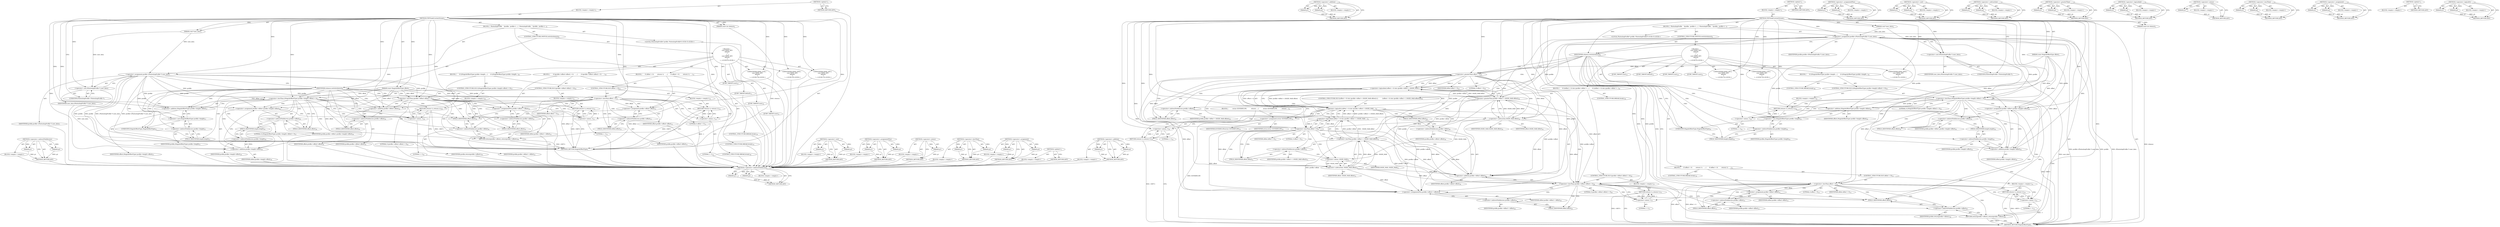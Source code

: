 digraph "&lt;operator&gt;.logicalOr" {
vulnerable_134 [label=<(METHOD,&lt;operator&gt;.indirectFieldAccess)>];
vulnerable_135 [label=<(PARAM,p1)>];
vulnerable_136 [label=<(PARAM,p2)>];
vulnerable_137 [label=<(BLOCK,&lt;empty&gt;,&lt;empty&gt;)>];
vulnerable_138 [label=<(METHOD_RETURN,ANY)>];
vulnerable_6 [label=<(METHOD,&lt;global&gt;)<SUB>1</SUB>>];
vulnerable_7 [label=<(BLOCK,&lt;empty&gt;,&lt;empty&gt;)<SUB>1</SUB>>];
vulnerable_8 [label=<(METHOD,TIFFSeekCustomStream)<SUB>1</SUB>>];
vulnerable_9 [label=<(PARAM,const MagickOffsetType offset)<SUB>1</SUB>>];
vulnerable_10 [label=<(PARAM,const int whence)<SUB>2</SUB>>];
vulnerable_11 [label=<(PARAM,void *user_data)<SUB>2</SUB>>];
vulnerable_12 [label=<(BLOCK,{
  PhotoshopProfile
    *profile;

  profile=(...,{
  PhotoshopProfile
    *profile;

  profile=(...)<SUB>3</SUB>>];
vulnerable_13 [label="<(LOCAL,PhotoshopProfile* profile: PhotoshopProfile*)<SUB>5</SUB>>"];
vulnerable_14 [label=<(&lt;operator&gt;.assignment,profile=(PhotoshopProfile *) user_data)<SUB>7</SUB>>];
vulnerable_15 [label=<(IDENTIFIER,profile,profile=(PhotoshopProfile *) user_data)<SUB>7</SUB>>];
vulnerable_16 [label=<(&lt;operator&gt;.cast,(PhotoshopProfile *) user_data)<SUB>7</SUB>>];
vulnerable_17 [label=<(UNKNOWN,PhotoshopProfile *,PhotoshopProfile *)<SUB>7</SUB>>];
vulnerable_18 [label=<(IDENTIFIER,user_data,(PhotoshopProfile *) user_data)<SUB>7</SUB>>];
vulnerable_19 [label=<(CONTROL_STRUCTURE,SWITCH,switch(whence))<SUB>8</SUB>>];
vulnerable_20 [label=<(IDENTIFIER,whence,switch(whence))<SUB>8</SUB>>];
vulnerable_21 [label="<(BLOCK,{
    case SEEK_SET:
    default:
    {
      i...,{
    case SEEK_SET:
    default:
    {
      i...)<SUB>9</SUB>>"];
vulnerable_22 [label=<(JUMP_TARGET,case)<SUB>10</SUB>>];
vulnerable_23 [label="<(IDENTIFIER,SEEK_SET,{
    case SEEK_SET:
    default:
    {
      i...)<SUB>10</SUB>>"];
vulnerable_24 [label=<(JUMP_TARGET,default)<SUB>11</SUB>>];
vulnerable_25 [label=<(BLOCK,{
      if (offset &lt; 0)
        return(-1);
   ...,{
      if (offset &lt; 0)
        return(-1);
   ...)<SUB>12</SUB>>];
vulnerable_26 [label=<(CONTROL_STRUCTURE,IF,if (offset &lt; 0))<SUB>13</SUB>>];
vulnerable_27 [label=<(&lt;operator&gt;.lessThan,offset &lt; 0)<SUB>13</SUB>>];
vulnerable_28 [label=<(IDENTIFIER,offset,offset &lt; 0)<SUB>13</SUB>>];
vulnerable_29 [label=<(LITERAL,0,offset &lt; 0)<SUB>13</SUB>>];
vulnerable_30 [label=<(BLOCK,&lt;empty&gt;,&lt;empty&gt;)<SUB>14</SUB>>];
vulnerable_31 [label=<(RETURN,return(-1);,return(-1);)<SUB>14</SUB>>];
vulnerable_32 [label=<(&lt;operator&gt;.minus,-1)<SUB>14</SUB>>];
vulnerable_33 [label=<(LITERAL,1,-1)<SUB>14</SUB>>];
vulnerable_34 [label=<(&lt;operator&gt;.assignment,profile-&gt;offset=offset)<SUB>15</SUB>>];
vulnerable_35 [label=<(&lt;operator&gt;.indirectFieldAccess,profile-&gt;offset)<SUB>15</SUB>>];
vulnerable_36 [label=<(IDENTIFIER,profile,profile-&gt;offset=offset)<SUB>15</SUB>>];
vulnerable_37 [label=<(FIELD_IDENTIFIER,offset,offset)<SUB>15</SUB>>];
vulnerable_38 [label=<(IDENTIFIER,offset,profile-&gt;offset=offset)<SUB>15</SUB>>];
vulnerable_39 [label=<(CONTROL_STRUCTURE,BREAK,break;)<SUB>16</SUB>>];
vulnerable_40 [label=<(JUMP_TARGET,case)<SUB>18</SUB>>];
vulnerable_41 [label="<(IDENTIFIER,SEEK_CUR,{
    case SEEK_SET:
    default:
    {
      i...)<SUB>18</SUB>>"];
vulnerable_42 [label=<(BLOCK,{
       if ((profile-&gt;offset+offset) &lt; 0)
    ...,{
       if ((profile-&gt;offset+offset) &lt; 0)
    ...)<SUB>19</SUB>>];
vulnerable_43 [label=<(CONTROL_STRUCTURE,IF,if ((profile-&gt;offset+offset) &lt; 0))<SUB>20</SUB>>];
vulnerable_44 [label=<(&lt;operator&gt;.lessThan,(profile-&gt;offset+offset) &lt; 0)<SUB>20</SUB>>];
vulnerable_45 [label=<(&lt;operator&gt;.addition,profile-&gt;offset+offset)<SUB>20</SUB>>];
vulnerable_46 [label=<(&lt;operator&gt;.indirectFieldAccess,profile-&gt;offset)<SUB>20</SUB>>];
vulnerable_47 [label=<(IDENTIFIER,profile,profile-&gt;offset+offset)<SUB>20</SUB>>];
vulnerable_48 [label=<(FIELD_IDENTIFIER,offset,offset)<SUB>20</SUB>>];
vulnerable_49 [label=<(IDENTIFIER,offset,profile-&gt;offset+offset)<SUB>20</SUB>>];
vulnerable_50 [label=<(LITERAL,0,(profile-&gt;offset+offset) &lt; 0)<SUB>20</SUB>>];
vulnerable_51 [label=<(BLOCK,&lt;empty&gt;,&lt;empty&gt;)<SUB>21</SUB>>];
vulnerable_52 [label=<(RETURN,return(-1);,return(-1);)<SUB>21</SUB>>];
vulnerable_53 [label=<(&lt;operator&gt;.minus,-1)<SUB>21</SUB>>];
vulnerable_54 [label=<(LITERAL,1,-1)<SUB>21</SUB>>];
vulnerable_55 [label=<(&lt;operator&gt;.assignmentPlus,profile-&gt;offset+=offset)<SUB>22</SUB>>];
vulnerable_56 [label=<(&lt;operator&gt;.indirectFieldAccess,profile-&gt;offset)<SUB>22</SUB>>];
vulnerable_57 [label=<(IDENTIFIER,profile,profile-&gt;offset+=offset)<SUB>22</SUB>>];
vulnerable_58 [label=<(FIELD_IDENTIFIER,offset,offset)<SUB>22</SUB>>];
vulnerable_59 [label=<(IDENTIFIER,offset,profile-&gt;offset+=offset)<SUB>22</SUB>>];
vulnerable_60 [label=<(CONTROL_STRUCTURE,BREAK,break;)<SUB>23</SUB>>];
vulnerable_61 [label=<(JUMP_TARGET,case)<SUB>25</SUB>>];
vulnerable_62 [label="<(IDENTIFIER,SEEK_END,{
    case SEEK_SET:
    default:
    {
      i...)<SUB>25</SUB>>"];
vulnerable_63 [label=<(BLOCK,{
      if (((MagickOffsetType) profile-&gt;length...,{
      if (((MagickOffsetType) profile-&gt;length...)<SUB>26</SUB>>];
vulnerable_64 [label=<(CONTROL_STRUCTURE,IF,if (((MagickOffsetType) profile-&gt;length+offset) &lt; 0))<SUB>27</SUB>>];
vulnerable_65 [label=<(&lt;operator&gt;.lessThan,((MagickOffsetType) profile-&gt;length+offset) &lt; 0)<SUB>27</SUB>>];
vulnerable_66 [label=<(&lt;operator&gt;.addition,(MagickOffsetType) profile-&gt;length+offset)<SUB>27</SUB>>];
vulnerable_67 [label=<(&lt;operator&gt;.cast,(MagickOffsetType) profile-&gt;length)<SUB>27</SUB>>];
vulnerable_68 [label=<(UNKNOWN,MagickOffsetType,MagickOffsetType)<SUB>27</SUB>>];
vulnerable_69 [label=<(&lt;operator&gt;.indirectFieldAccess,profile-&gt;length)<SUB>27</SUB>>];
vulnerable_70 [label=<(IDENTIFIER,profile,(MagickOffsetType) profile-&gt;length)<SUB>27</SUB>>];
vulnerable_71 [label=<(FIELD_IDENTIFIER,length,length)<SUB>27</SUB>>];
vulnerable_72 [label=<(IDENTIFIER,offset,(MagickOffsetType) profile-&gt;length+offset)<SUB>27</SUB>>];
vulnerable_73 [label=<(LITERAL,0,((MagickOffsetType) profile-&gt;length+offset) &lt; 0)<SUB>27</SUB>>];
vulnerable_74 [label=<(BLOCK,&lt;empty&gt;,&lt;empty&gt;)<SUB>28</SUB>>];
vulnerable_75 [label=<(RETURN,return(-1);,return(-1);)<SUB>28</SUB>>];
vulnerable_76 [label=<(&lt;operator&gt;.minus,-1)<SUB>28</SUB>>];
vulnerable_77 [label=<(LITERAL,1,-1)<SUB>28</SUB>>];
vulnerable_78 [label=<(&lt;operator&gt;.assignment,profile-&gt;offset=profile-&gt;length+offset)<SUB>29</SUB>>];
vulnerable_79 [label=<(&lt;operator&gt;.indirectFieldAccess,profile-&gt;offset)<SUB>29</SUB>>];
vulnerable_80 [label=<(IDENTIFIER,profile,profile-&gt;offset=profile-&gt;length+offset)<SUB>29</SUB>>];
vulnerable_81 [label=<(FIELD_IDENTIFIER,offset,offset)<SUB>29</SUB>>];
vulnerable_82 [label=<(&lt;operator&gt;.addition,profile-&gt;length+offset)<SUB>29</SUB>>];
vulnerable_83 [label=<(&lt;operator&gt;.indirectFieldAccess,profile-&gt;length)<SUB>29</SUB>>];
vulnerable_84 [label=<(IDENTIFIER,profile,profile-&gt;length+offset)<SUB>29</SUB>>];
vulnerable_85 [label=<(FIELD_IDENTIFIER,length,length)<SUB>29</SUB>>];
vulnerable_86 [label=<(IDENTIFIER,offset,profile-&gt;length+offset)<SUB>29</SUB>>];
vulnerable_87 [label=<(CONTROL_STRUCTURE,BREAK,break;)<SUB>30</SUB>>];
vulnerable_88 [label=<(RETURN,return(profile-&gt;offset);,return(profile-&gt;offset);)<SUB>34</SUB>>];
vulnerable_89 [label=<(&lt;operator&gt;.indirectFieldAccess,profile-&gt;offset)<SUB>34</SUB>>];
vulnerable_90 [label=<(IDENTIFIER,profile,return(profile-&gt;offset);)<SUB>34</SUB>>];
vulnerable_91 [label=<(FIELD_IDENTIFIER,offset,offset)<SUB>34</SUB>>];
vulnerable_92 [label=<(METHOD_RETURN,MagickOffsetType)<SUB>1</SUB>>];
vulnerable_94 [label=<(METHOD_RETURN,ANY)<SUB>1</SUB>>];
vulnerable_120 [label=<(METHOD,&lt;operator&gt;.cast)>];
vulnerable_121 [label=<(PARAM,p1)>];
vulnerable_122 [label=<(PARAM,p2)>];
vulnerable_123 [label=<(BLOCK,&lt;empty&gt;,&lt;empty&gt;)>];
vulnerable_124 [label=<(METHOD_RETURN,ANY)>];
vulnerable_144 [label=<(METHOD,&lt;operator&gt;.assignmentPlus)>];
vulnerable_145 [label=<(PARAM,p1)>];
vulnerable_146 [label=<(PARAM,p2)>];
vulnerable_147 [label=<(BLOCK,&lt;empty&gt;,&lt;empty&gt;)>];
vulnerable_148 [label=<(METHOD_RETURN,ANY)>];
vulnerable_130 [label=<(METHOD,&lt;operator&gt;.minus)>];
vulnerable_131 [label=<(PARAM,p1)>];
vulnerable_132 [label=<(BLOCK,&lt;empty&gt;,&lt;empty&gt;)>];
vulnerable_133 [label=<(METHOD_RETURN,ANY)>];
vulnerable_125 [label=<(METHOD,&lt;operator&gt;.lessThan)>];
vulnerable_126 [label=<(PARAM,p1)>];
vulnerable_127 [label=<(PARAM,p2)>];
vulnerable_128 [label=<(BLOCK,&lt;empty&gt;,&lt;empty&gt;)>];
vulnerable_129 [label=<(METHOD_RETURN,ANY)>];
vulnerable_115 [label=<(METHOD,&lt;operator&gt;.assignment)>];
vulnerable_116 [label=<(PARAM,p1)>];
vulnerable_117 [label=<(PARAM,p2)>];
vulnerable_118 [label=<(BLOCK,&lt;empty&gt;,&lt;empty&gt;)>];
vulnerable_119 [label=<(METHOD_RETURN,ANY)>];
vulnerable_109 [label=<(METHOD,&lt;global&gt;)<SUB>1</SUB>>];
vulnerable_110 [label=<(BLOCK,&lt;empty&gt;,&lt;empty&gt;)>];
vulnerable_111 [label=<(METHOD_RETURN,ANY)>];
vulnerable_139 [label=<(METHOD,&lt;operator&gt;.addition)>];
vulnerable_140 [label=<(PARAM,p1)>];
vulnerable_141 [label=<(PARAM,p2)>];
vulnerable_142 [label=<(BLOCK,&lt;empty&gt;,&lt;empty&gt;)>];
vulnerable_143 [label=<(METHOD_RETURN,ANY)>];
fixed_166 [label=<(METHOD,&lt;operator&gt;.indirectFieldAccess)>];
fixed_167 [label=<(PARAM,p1)>];
fixed_168 [label=<(PARAM,p2)>];
fixed_169 [label=<(BLOCK,&lt;empty&gt;,&lt;empty&gt;)>];
fixed_170 [label=<(METHOD_RETURN,ANY)>];
fixed_191 [label=<(METHOD,&lt;operator&gt;.addition)>];
fixed_192 [label=<(PARAM,p1)>];
fixed_193 [label=<(PARAM,p2)>];
fixed_194 [label=<(BLOCK,&lt;empty&gt;,&lt;empty&gt;)>];
fixed_195 [label=<(METHOD_RETURN,ANY)>];
fixed_6 [label=<(METHOD,&lt;global&gt;)<SUB>1</SUB>>];
fixed_7 [label=<(BLOCK,&lt;empty&gt;,&lt;empty&gt;)<SUB>1</SUB>>];
fixed_8 [label=<(METHOD,TIFFSeekCustomStream)<SUB>1</SUB>>];
fixed_9 [label=<(PARAM,const MagickOffsetType offset)<SUB>1</SUB>>];
fixed_10 [label=<(PARAM,const int whence)<SUB>2</SUB>>];
fixed_11 [label=<(PARAM,void *user_data)<SUB>2</SUB>>];
fixed_12 [label=<(BLOCK,{
  PhotoshopProfile
    *profile;

  profile=(...,{
  PhotoshopProfile
    *profile;

  profile=(...)<SUB>3</SUB>>];
fixed_13 [label="<(LOCAL,PhotoshopProfile* profile: PhotoshopProfile*)<SUB>5</SUB>>"];
fixed_14 [label=<(&lt;operator&gt;.assignment,profile=(PhotoshopProfile *) user_data)<SUB>7</SUB>>];
fixed_15 [label=<(IDENTIFIER,profile,profile=(PhotoshopProfile *) user_data)<SUB>7</SUB>>];
fixed_16 [label=<(&lt;operator&gt;.cast,(PhotoshopProfile *) user_data)<SUB>7</SUB>>];
fixed_17 [label=<(UNKNOWN,PhotoshopProfile *,PhotoshopProfile *)<SUB>7</SUB>>];
fixed_18 [label=<(IDENTIFIER,user_data,(PhotoshopProfile *) user_data)<SUB>7</SUB>>];
fixed_19 [label=<(CONTROL_STRUCTURE,SWITCH,switch(whence))<SUB>8</SUB>>];
fixed_20 [label=<(IDENTIFIER,whence,switch(whence))<SUB>8</SUB>>];
fixed_21 [label="<(BLOCK,{
    case SEEK_SET:
    default:
    {
      i...,{
    case SEEK_SET:
    default:
    {
      i...)<SUB>9</SUB>>"];
fixed_22 [label=<(JUMP_TARGET,case)<SUB>10</SUB>>];
fixed_23 [label="<(IDENTIFIER,SEEK_SET,{
    case SEEK_SET:
    default:
    {
      i...)<SUB>10</SUB>>"];
fixed_24 [label=<(JUMP_TARGET,default)<SUB>11</SUB>>];
fixed_25 [label=<(BLOCK,{
      if (offset &lt; 0)
        return(-1);
   ...,{
      if (offset &lt; 0)
        return(-1);
   ...)<SUB>12</SUB>>];
fixed_26 [label=<(CONTROL_STRUCTURE,IF,if (offset &lt; 0))<SUB>13</SUB>>];
fixed_27 [label=<(&lt;operator&gt;.lessThan,offset &lt; 0)<SUB>13</SUB>>];
fixed_28 [label=<(IDENTIFIER,offset,offset &lt; 0)<SUB>13</SUB>>];
fixed_29 [label=<(LITERAL,0,offset &lt; 0)<SUB>13</SUB>>];
fixed_30 [label=<(BLOCK,&lt;empty&gt;,&lt;empty&gt;)<SUB>14</SUB>>];
fixed_31 [label=<(RETURN,return(-1);,return(-1);)<SUB>14</SUB>>];
fixed_32 [label=<(&lt;operator&gt;.minus,-1)<SUB>14</SUB>>];
fixed_33 [label=<(LITERAL,1,-1)<SUB>14</SUB>>];
fixed_34 [label=<(&lt;operator&gt;.assignment,profile-&gt;offset=offset)<SUB>15</SUB>>];
fixed_35 [label=<(&lt;operator&gt;.indirectFieldAccess,profile-&gt;offset)<SUB>15</SUB>>];
fixed_36 [label=<(IDENTIFIER,profile,profile-&gt;offset=offset)<SUB>15</SUB>>];
fixed_37 [label=<(FIELD_IDENTIFIER,offset,offset)<SUB>15</SUB>>];
fixed_38 [label=<(IDENTIFIER,offset,profile-&gt;offset=offset)<SUB>15</SUB>>];
fixed_39 [label=<(CONTROL_STRUCTURE,BREAK,break;)<SUB>16</SUB>>];
fixed_40 [label=<(JUMP_TARGET,case)<SUB>18</SUB>>];
fixed_41 [label="<(IDENTIFIER,SEEK_CUR,{
    case SEEK_SET:
    default:
    {
      i...)<SUB>18</SUB>>"];
fixed_42 [label=<(BLOCK,{
      if (((offset &gt; 0) &amp;&amp; (profile-&gt;offset &gt;...,{
      if (((offset &gt; 0) &amp;&amp; (profile-&gt;offset &gt;...)<SUB>19</SUB>>];
fixed_43 [label=<(CONTROL_STRUCTURE,IF,if (((offset &gt; 0) &amp;&amp; (profile-&gt;offset &gt; (SSIZE_MAX-offset))) ||
          ((offset &lt; 0) &amp;&amp; (profile-&gt;offset &lt; (-SSIZE_MAX-offset)))))<SUB>20</SUB>>];
fixed_44 [label=<(&lt;operator&gt;.logicalOr,((offset &gt; 0) &amp;&amp; (profile-&gt;offset &gt; (SSIZE_MAX-...)<SUB>20</SUB>>];
fixed_45 [label=<(&lt;operator&gt;.logicalAnd,(offset &gt; 0) &amp;&amp; (profile-&gt;offset &gt; (SSIZE_MAX-o...)<SUB>20</SUB>>];
fixed_46 [label=<(&lt;operator&gt;.greaterThan,offset &gt; 0)<SUB>20</SUB>>];
fixed_47 [label=<(IDENTIFIER,offset,offset &gt; 0)<SUB>20</SUB>>];
fixed_48 [label=<(LITERAL,0,offset &gt; 0)<SUB>20</SUB>>];
fixed_49 [label=<(&lt;operator&gt;.greaterThan,profile-&gt;offset &gt; (SSIZE_MAX-offset))<SUB>20</SUB>>];
fixed_50 [label=<(&lt;operator&gt;.indirectFieldAccess,profile-&gt;offset)<SUB>20</SUB>>];
fixed_51 [label=<(IDENTIFIER,profile,profile-&gt;offset &gt; (SSIZE_MAX-offset))<SUB>20</SUB>>];
fixed_52 [label=<(FIELD_IDENTIFIER,offset,offset)<SUB>20</SUB>>];
fixed_53 [label=<(&lt;operator&gt;.subtraction,SSIZE_MAX-offset)<SUB>20</SUB>>];
fixed_54 [label=<(IDENTIFIER,SSIZE_MAX,SSIZE_MAX-offset)<SUB>20</SUB>>];
fixed_55 [label=<(IDENTIFIER,offset,SSIZE_MAX-offset)<SUB>20</SUB>>];
fixed_56 [label=<(&lt;operator&gt;.logicalAnd,(offset &lt; 0) &amp;&amp; (profile-&gt;offset &lt; (-SSIZE_MAX-...)<SUB>21</SUB>>];
fixed_57 [label=<(&lt;operator&gt;.lessThan,offset &lt; 0)<SUB>21</SUB>>];
fixed_58 [label=<(IDENTIFIER,offset,offset &lt; 0)<SUB>21</SUB>>];
fixed_59 [label=<(LITERAL,0,offset &lt; 0)<SUB>21</SUB>>];
fixed_60 [label=<(&lt;operator&gt;.lessThan,profile-&gt;offset &lt; (-SSIZE_MAX-offset))<SUB>21</SUB>>];
fixed_61 [label=<(&lt;operator&gt;.indirectFieldAccess,profile-&gt;offset)<SUB>21</SUB>>];
fixed_62 [label=<(IDENTIFIER,profile,profile-&gt;offset &lt; (-SSIZE_MAX-offset))<SUB>21</SUB>>];
fixed_63 [label=<(FIELD_IDENTIFIER,offset,offset)<SUB>21</SUB>>];
fixed_64 [label=<(&lt;operator&gt;.subtraction,-SSIZE_MAX-offset)<SUB>21</SUB>>];
fixed_65 [label=<(&lt;operator&gt;.minus,-SSIZE_MAX)<SUB>21</SUB>>];
fixed_66 [label=<(IDENTIFIER,SSIZE_MAX,-SSIZE_MAX)<SUB>21</SUB>>];
fixed_67 [label=<(IDENTIFIER,offset,-SSIZE_MAX-offset)<SUB>21</SUB>>];
fixed_68 [label=<(BLOCK,{
          errno=EOVERFLOW;
          return(-...,{
          errno=EOVERFLOW;
          return(-...)<SUB>22</SUB>>];
fixed_69 [label=<(&lt;operator&gt;.assignment,errno=EOVERFLOW)<SUB>23</SUB>>];
fixed_70 [label=<(IDENTIFIER,errno,errno=EOVERFLOW)<SUB>23</SUB>>];
fixed_71 [label=<(IDENTIFIER,EOVERFLOW,errno=EOVERFLOW)<SUB>23</SUB>>];
fixed_72 [label=<(RETURN,return(-1);,return(-1);)<SUB>24</SUB>>];
fixed_73 [label=<(&lt;operator&gt;.minus,-1)<SUB>24</SUB>>];
fixed_74 [label=<(LITERAL,1,-1)<SUB>24</SUB>>];
fixed_75 [label=<(CONTROL_STRUCTURE,IF,if ((profile-&gt;offset+offset) &lt; 0))<SUB>26</SUB>>];
fixed_76 [label=<(&lt;operator&gt;.lessThan,(profile-&gt;offset+offset) &lt; 0)<SUB>26</SUB>>];
fixed_77 [label=<(&lt;operator&gt;.addition,profile-&gt;offset+offset)<SUB>26</SUB>>];
fixed_78 [label=<(&lt;operator&gt;.indirectFieldAccess,profile-&gt;offset)<SUB>26</SUB>>];
fixed_79 [label=<(IDENTIFIER,profile,profile-&gt;offset+offset)<SUB>26</SUB>>];
fixed_80 [label=<(FIELD_IDENTIFIER,offset,offset)<SUB>26</SUB>>];
fixed_81 [label=<(IDENTIFIER,offset,profile-&gt;offset+offset)<SUB>26</SUB>>];
fixed_82 [label=<(LITERAL,0,(profile-&gt;offset+offset) &lt; 0)<SUB>26</SUB>>];
fixed_83 [label=<(BLOCK,&lt;empty&gt;,&lt;empty&gt;)<SUB>27</SUB>>];
fixed_84 [label=<(RETURN,return(-1);,return(-1);)<SUB>27</SUB>>];
fixed_85 [label=<(&lt;operator&gt;.minus,-1)<SUB>27</SUB>>];
fixed_86 [label=<(LITERAL,1,-1)<SUB>27</SUB>>];
fixed_87 [label=<(&lt;operator&gt;.assignmentPlus,profile-&gt;offset+=offset)<SUB>28</SUB>>];
fixed_88 [label=<(&lt;operator&gt;.indirectFieldAccess,profile-&gt;offset)<SUB>28</SUB>>];
fixed_89 [label=<(IDENTIFIER,profile,profile-&gt;offset+=offset)<SUB>28</SUB>>];
fixed_90 [label=<(FIELD_IDENTIFIER,offset,offset)<SUB>28</SUB>>];
fixed_91 [label=<(IDENTIFIER,offset,profile-&gt;offset+=offset)<SUB>28</SUB>>];
fixed_92 [label=<(CONTROL_STRUCTURE,BREAK,break;)<SUB>29</SUB>>];
fixed_93 [label=<(JUMP_TARGET,case)<SUB>31</SUB>>];
fixed_94 [label="<(IDENTIFIER,SEEK_END,{
    case SEEK_SET:
    default:
    {
      i...)<SUB>31</SUB>>"];
fixed_95 [label=<(BLOCK,{
      if (((MagickOffsetType) profile-&gt;length...,{
      if (((MagickOffsetType) profile-&gt;length...)<SUB>32</SUB>>];
fixed_96 [label=<(CONTROL_STRUCTURE,IF,if (((MagickOffsetType) profile-&gt;length+offset) &lt; 0))<SUB>33</SUB>>];
fixed_97 [label=<(&lt;operator&gt;.lessThan,((MagickOffsetType) profile-&gt;length+offset) &lt; 0)<SUB>33</SUB>>];
fixed_98 [label=<(&lt;operator&gt;.addition,(MagickOffsetType) profile-&gt;length+offset)<SUB>33</SUB>>];
fixed_99 [label=<(&lt;operator&gt;.cast,(MagickOffsetType) profile-&gt;length)<SUB>33</SUB>>];
fixed_100 [label=<(UNKNOWN,MagickOffsetType,MagickOffsetType)<SUB>33</SUB>>];
fixed_101 [label=<(&lt;operator&gt;.indirectFieldAccess,profile-&gt;length)<SUB>33</SUB>>];
fixed_102 [label=<(IDENTIFIER,profile,(MagickOffsetType) profile-&gt;length)<SUB>33</SUB>>];
fixed_103 [label=<(FIELD_IDENTIFIER,length,length)<SUB>33</SUB>>];
fixed_104 [label=<(IDENTIFIER,offset,(MagickOffsetType) profile-&gt;length+offset)<SUB>33</SUB>>];
fixed_105 [label=<(LITERAL,0,((MagickOffsetType) profile-&gt;length+offset) &lt; 0)<SUB>33</SUB>>];
fixed_106 [label=<(BLOCK,&lt;empty&gt;,&lt;empty&gt;)<SUB>34</SUB>>];
fixed_107 [label=<(RETURN,return(-1);,return(-1);)<SUB>34</SUB>>];
fixed_108 [label=<(&lt;operator&gt;.minus,-1)<SUB>34</SUB>>];
fixed_109 [label=<(LITERAL,1,-1)<SUB>34</SUB>>];
fixed_110 [label=<(&lt;operator&gt;.assignment,profile-&gt;offset=profile-&gt;length+offset)<SUB>35</SUB>>];
fixed_111 [label=<(&lt;operator&gt;.indirectFieldAccess,profile-&gt;offset)<SUB>35</SUB>>];
fixed_112 [label=<(IDENTIFIER,profile,profile-&gt;offset=profile-&gt;length+offset)<SUB>35</SUB>>];
fixed_113 [label=<(FIELD_IDENTIFIER,offset,offset)<SUB>35</SUB>>];
fixed_114 [label=<(&lt;operator&gt;.addition,profile-&gt;length+offset)<SUB>35</SUB>>];
fixed_115 [label=<(&lt;operator&gt;.indirectFieldAccess,profile-&gt;length)<SUB>35</SUB>>];
fixed_116 [label=<(IDENTIFIER,profile,profile-&gt;length+offset)<SUB>35</SUB>>];
fixed_117 [label=<(FIELD_IDENTIFIER,length,length)<SUB>35</SUB>>];
fixed_118 [label=<(IDENTIFIER,offset,profile-&gt;length+offset)<SUB>35</SUB>>];
fixed_119 [label=<(CONTROL_STRUCTURE,BREAK,break;)<SUB>36</SUB>>];
fixed_120 [label=<(RETURN,return(profile-&gt;offset);,return(profile-&gt;offset);)<SUB>40</SUB>>];
fixed_121 [label=<(&lt;operator&gt;.indirectFieldAccess,profile-&gt;offset)<SUB>40</SUB>>];
fixed_122 [label=<(IDENTIFIER,profile,return(profile-&gt;offset);)<SUB>40</SUB>>];
fixed_123 [label=<(FIELD_IDENTIFIER,offset,offset)<SUB>40</SUB>>];
fixed_124 [label=<(METHOD_RETURN,MagickOffsetType)<SUB>1</SUB>>];
fixed_126 [label=<(METHOD_RETURN,ANY)<SUB>1</SUB>>];
fixed_196 [label=<(METHOD,&lt;operator&gt;.assignmentPlus)>];
fixed_197 [label=<(PARAM,p1)>];
fixed_198 [label=<(PARAM,p2)>];
fixed_199 [label=<(BLOCK,&lt;empty&gt;,&lt;empty&gt;)>];
fixed_200 [label=<(METHOD_RETURN,ANY)>];
fixed_152 [label=<(METHOD,&lt;operator&gt;.cast)>];
fixed_153 [label=<(PARAM,p1)>];
fixed_154 [label=<(PARAM,p2)>];
fixed_155 [label=<(BLOCK,&lt;empty&gt;,&lt;empty&gt;)>];
fixed_156 [label=<(METHOD_RETURN,ANY)>];
fixed_186 [label=<(METHOD,&lt;operator&gt;.subtraction)>];
fixed_187 [label=<(PARAM,p1)>];
fixed_188 [label=<(PARAM,p2)>];
fixed_189 [label=<(BLOCK,&lt;empty&gt;,&lt;empty&gt;)>];
fixed_190 [label=<(METHOD_RETURN,ANY)>];
fixed_181 [label=<(METHOD,&lt;operator&gt;.greaterThan)>];
fixed_182 [label=<(PARAM,p1)>];
fixed_183 [label=<(PARAM,p2)>];
fixed_184 [label=<(BLOCK,&lt;empty&gt;,&lt;empty&gt;)>];
fixed_185 [label=<(METHOD_RETURN,ANY)>];
fixed_176 [label=<(METHOD,&lt;operator&gt;.logicalAnd)>];
fixed_177 [label=<(PARAM,p1)>];
fixed_178 [label=<(PARAM,p2)>];
fixed_179 [label=<(BLOCK,&lt;empty&gt;,&lt;empty&gt;)>];
fixed_180 [label=<(METHOD_RETURN,ANY)>];
fixed_162 [label=<(METHOD,&lt;operator&gt;.minus)>];
fixed_163 [label=<(PARAM,p1)>];
fixed_164 [label=<(BLOCK,&lt;empty&gt;,&lt;empty&gt;)>];
fixed_165 [label=<(METHOD_RETURN,ANY)>];
fixed_157 [label=<(METHOD,&lt;operator&gt;.lessThan)>];
fixed_158 [label=<(PARAM,p1)>];
fixed_159 [label=<(PARAM,p2)>];
fixed_160 [label=<(BLOCK,&lt;empty&gt;,&lt;empty&gt;)>];
fixed_161 [label=<(METHOD_RETURN,ANY)>];
fixed_147 [label=<(METHOD,&lt;operator&gt;.assignment)>];
fixed_148 [label=<(PARAM,p1)>];
fixed_149 [label=<(PARAM,p2)>];
fixed_150 [label=<(BLOCK,&lt;empty&gt;,&lt;empty&gt;)>];
fixed_151 [label=<(METHOD_RETURN,ANY)>];
fixed_141 [label=<(METHOD,&lt;global&gt;)<SUB>1</SUB>>];
fixed_142 [label=<(BLOCK,&lt;empty&gt;,&lt;empty&gt;)>];
fixed_143 [label=<(METHOD_RETURN,ANY)>];
fixed_171 [label=<(METHOD,&lt;operator&gt;.logicalOr)>];
fixed_172 [label=<(PARAM,p1)>];
fixed_173 [label=<(PARAM,p2)>];
fixed_174 [label=<(BLOCK,&lt;empty&gt;,&lt;empty&gt;)>];
fixed_175 [label=<(METHOD_RETURN,ANY)>];
vulnerable_134 -> vulnerable_135  [key=0, label="AST: "];
vulnerable_134 -> vulnerable_135  [key=1, label="DDG: "];
vulnerable_134 -> vulnerable_137  [key=0, label="AST: "];
vulnerable_134 -> vulnerable_136  [key=0, label="AST: "];
vulnerable_134 -> vulnerable_136  [key=1, label="DDG: "];
vulnerable_134 -> vulnerable_138  [key=0, label="AST: "];
vulnerable_134 -> vulnerable_138  [key=1, label="CFG: "];
vulnerable_135 -> vulnerable_138  [key=0, label="DDG: p1"];
vulnerable_136 -> vulnerable_138  [key=0, label="DDG: p2"];
vulnerable_137 -> fixed_166  [key=0];
vulnerable_138 -> fixed_166  [key=0];
vulnerable_6 -> vulnerable_7  [key=0, label="AST: "];
vulnerable_6 -> vulnerable_94  [key=0, label="AST: "];
vulnerable_6 -> vulnerable_94  [key=1, label="CFG: "];
vulnerable_7 -> vulnerable_8  [key=0, label="AST: "];
vulnerable_8 -> vulnerable_9  [key=0, label="AST: "];
vulnerable_8 -> vulnerable_9  [key=1, label="DDG: "];
vulnerable_8 -> vulnerable_10  [key=0, label="AST: "];
vulnerable_8 -> vulnerable_10  [key=1, label="DDG: "];
vulnerable_8 -> vulnerable_11  [key=0, label="AST: "];
vulnerable_8 -> vulnerable_11  [key=1, label="DDG: "];
vulnerable_8 -> vulnerable_12  [key=0, label="AST: "];
vulnerable_8 -> vulnerable_92  [key=0, label="AST: "];
vulnerable_8 -> vulnerable_17  [key=0, label="CFG: "];
vulnerable_8 -> vulnerable_14  [key=0, label="DDG: "];
vulnerable_8 -> vulnerable_20  [key=0, label="DDG: "];
vulnerable_8 -> vulnerable_16  [key=0, label="DDG: "];
vulnerable_8 -> vulnerable_23  [key=0, label="DDG: "];
vulnerable_8 -> vulnerable_41  [key=0, label="DDG: "];
vulnerable_8 -> vulnerable_62  [key=0, label="DDG: "];
vulnerable_8 -> vulnerable_34  [key=0, label="DDG: "];
vulnerable_8 -> vulnerable_55  [key=0, label="DDG: "];
vulnerable_8 -> vulnerable_78  [key=0, label="DDG: "];
vulnerable_8 -> vulnerable_27  [key=0, label="DDG: "];
vulnerable_8 -> vulnerable_44  [key=0, label="DDG: "];
vulnerable_8 -> vulnerable_65  [key=0, label="DDG: "];
vulnerable_8 -> vulnerable_82  [key=0, label="DDG: "];
vulnerable_8 -> vulnerable_45  [key=0, label="DDG: "];
vulnerable_8 -> vulnerable_66  [key=0, label="DDG: "];
vulnerable_8 -> vulnerable_32  [key=0, label="DDG: "];
vulnerable_8 -> vulnerable_53  [key=0, label="DDG: "];
vulnerable_8 -> vulnerable_76  [key=0, label="DDG: "];
vulnerable_9 -> vulnerable_55  [key=0, label="DDG: offset"];
vulnerable_9 -> vulnerable_78  [key=0, label="DDG: offset"];
vulnerable_9 -> vulnerable_27  [key=0, label="DDG: offset"];
vulnerable_9 -> vulnerable_44  [key=0, label="DDG: offset"];
vulnerable_9 -> vulnerable_65  [key=0, label="DDG: offset"];
vulnerable_9 -> vulnerable_82  [key=0, label="DDG: offset"];
vulnerable_9 -> vulnerable_45  [key=0, label="DDG: offset"];
vulnerable_9 -> vulnerable_66  [key=0, label="DDG: offset"];
vulnerable_10 -> vulnerable_92  [key=0, label="DDG: whence"];
vulnerable_11 -> vulnerable_14  [key=0, label="DDG: user_data"];
vulnerable_11 -> vulnerable_16  [key=0, label="DDG: user_data"];
vulnerable_12 -> vulnerable_13  [key=0, label="AST: "];
vulnerable_12 -> vulnerable_14  [key=0, label="AST: "];
vulnerable_12 -> vulnerable_19  [key=0, label="AST: "];
vulnerable_12 -> vulnerable_88  [key=0, label="AST: "];
vulnerable_13 -> fixed_166  [key=0];
vulnerable_14 -> vulnerable_15  [key=0, label="AST: "];
vulnerable_14 -> vulnerable_16  [key=0, label="AST: "];
vulnerable_14 -> vulnerable_20  [key=0, label="CFG: "];
vulnerable_14 -> vulnerable_92  [key=0, label="DDG: profile"];
vulnerable_14 -> vulnerable_92  [key=1, label="DDG: (PhotoshopProfile *) user_data"];
vulnerable_14 -> vulnerable_92  [key=2, label="DDG: profile=(PhotoshopProfile *) user_data"];
vulnerable_14 -> vulnerable_78  [key=0, label="DDG: profile"];
vulnerable_14 -> vulnerable_55  [key=0, label="DDG: profile"];
vulnerable_14 -> vulnerable_44  [key=0, label="DDG: profile"];
vulnerable_14 -> vulnerable_65  [key=0, label="DDG: profile"];
vulnerable_14 -> vulnerable_82  [key=0, label="DDG: profile"];
vulnerable_14 -> vulnerable_45  [key=0, label="DDG: profile"];
vulnerable_14 -> vulnerable_66  [key=0, label="DDG: profile"];
vulnerable_14 -> vulnerable_67  [key=0, label="DDG: profile"];
vulnerable_15 -> fixed_166  [key=0];
vulnerable_16 -> vulnerable_17  [key=0, label="AST: "];
vulnerable_16 -> vulnerable_18  [key=0, label="AST: "];
vulnerable_16 -> vulnerable_14  [key=0, label="CFG: "];
vulnerable_16 -> vulnerable_92  [key=0, label="DDG: user_data"];
vulnerable_17 -> vulnerable_16  [key=0, label="CFG: "];
vulnerable_18 -> fixed_166  [key=0];
vulnerable_19 -> vulnerable_20  [key=0, label="AST: "];
vulnerable_19 -> vulnerable_21  [key=0, label="AST: "];
vulnerable_20 -> vulnerable_27  [key=0, label="CFG: "];
vulnerable_20 -> vulnerable_27  [key=1, label="CDG: "];
vulnerable_20 -> vulnerable_48  [key=0, label="CFG: "];
vulnerable_20 -> vulnerable_48  [key=1, label="CDG: "];
vulnerable_20 -> vulnerable_68  [key=0, label="CFG: "];
vulnerable_20 -> vulnerable_68  [key=1, label="CDG: "];
vulnerable_20 -> vulnerable_66  [key=0, label="CDG: "];
vulnerable_20 -> vulnerable_46  [key=0, label="CDG: "];
vulnerable_20 -> vulnerable_69  [key=0, label="CDG: "];
vulnerable_20 -> vulnerable_67  [key=0, label="CDG: "];
vulnerable_20 -> vulnerable_45  [key=0, label="CDG: "];
vulnerable_20 -> vulnerable_65  [key=0, label="CDG: "];
vulnerable_20 -> vulnerable_44  [key=0, label="CDG: "];
vulnerable_20 -> vulnerable_71  [key=0, label="CDG: "];
vulnerable_21 -> vulnerable_22  [key=0, label="AST: "];
vulnerable_21 -> vulnerable_23  [key=0, label="AST: "];
vulnerable_21 -> vulnerable_24  [key=0, label="AST: "];
vulnerable_21 -> vulnerable_25  [key=0, label="AST: "];
vulnerable_21 -> vulnerable_40  [key=0, label="AST: "];
vulnerable_21 -> vulnerable_41  [key=0, label="AST: "];
vulnerable_21 -> vulnerable_42  [key=0, label="AST: "];
vulnerable_21 -> vulnerable_61  [key=0, label="AST: "];
vulnerable_21 -> vulnerable_62  [key=0, label="AST: "];
vulnerable_21 -> vulnerable_63  [key=0, label="AST: "];
vulnerable_22 -> fixed_166  [key=0];
vulnerable_23 -> fixed_166  [key=0];
vulnerable_24 -> fixed_166  [key=0];
vulnerable_25 -> vulnerable_26  [key=0, label="AST: "];
vulnerable_25 -> vulnerable_34  [key=0, label="AST: "];
vulnerable_25 -> vulnerable_39  [key=0, label="AST: "];
vulnerable_26 -> vulnerable_27  [key=0, label="AST: "];
vulnerable_26 -> vulnerable_30  [key=0, label="AST: "];
vulnerable_27 -> vulnerable_28  [key=0, label="AST: "];
vulnerable_27 -> vulnerable_29  [key=0, label="AST: "];
vulnerable_27 -> vulnerable_32  [key=0, label="CFG: "];
vulnerable_27 -> vulnerable_32  [key=1, label="CDG: "];
vulnerable_27 -> vulnerable_37  [key=0, label="CFG: "];
vulnerable_27 -> vulnerable_37  [key=1, label="CDG: "];
vulnerable_27 -> vulnerable_92  [key=0, label="DDG: offset"];
vulnerable_27 -> vulnerable_92  [key=1, label="DDG: offset &lt; 0"];
vulnerable_27 -> vulnerable_34  [key=0, label="DDG: offset"];
vulnerable_27 -> vulnerable_34  [key=1, label="CDG: "];
vulnerable_27 -> vulnerable_89  [key=0, label="CDG: "];
vulnerable_27 -> vulnerable_91  [key=0, label="CDG: "];
vulnerable_27 -> vulnerable_35  [key=0, label="CDG: "];
vulnerable_27 -> vulnerable_88  [key=0, label="CDG: "];
vulnerable_27 -> vulnerable_31  [key=0, label="CDG: "];
vulnerable_28 -> fixed_166  [key=0];
vulnerable_29 -> fixed_166  [key=0];
vulnerable_30 -> vulnerable_31  [key=0, label="AST: "];
vulnerable_31 -> vulnerable_32  [key=0, label="AST: "];
vulnerable_31 -> vulnerable_92  [key=0, label="CFG: "];
vulnerable_31 -> vulnerable_92  [key=1, label="DDG: &lt;RET&gt;"];
vulnerable_32 -> vulnerable_33  [key=0, label="AST: "];
vulnerable_32 -> vulnerable_31  [key=0, label="CFG: "];
vulnerable_32 -> vulnerable_31  [key=1, label="DDG: -1"];
vulnerable_32 -> vulnerable_92  [key=0, label="DDG: -1"];
vulnerable_33 -> fixed_166  [key=0];
vulnerable_34 -> vulnerable_35  [key=0, label="AST: "];
vulnerable_34 -> vulnerable_38  [key=0, label="AST: "];
vulnerable_34 -> vulnerable_91  [key=0, label="CFG: "];
vulnerable_35 -> vulnerable_36  [key=0, label="AST: "];
vulnerable_35 -> vulnerable_37  [key=0, label="AST: "];
vulnerable_35 -> vulnerable_34  [key=0, label="CFG: "];
vulnerable_36 -> fixed_166  [key=0];
vulnerable_37 -> vulnerable_35  [key=0, label="CFG: "];
vulnerable_38 -> fixed_166  [key=0];
vulnerable_39 -> fixed_166  [key=0];
vulnerable_40 -> fixed_166  [key=0];
vulnerable_41 -> fixed_166  [key=0];
vulnerable_42 -> vulnerable_43  [key=0, label="AST: "];
vulnerable_42 -> vulnerable_55  [key=0, label="AST: "];
vulnerable_42 -> vulnerable_60  [key=0, label="AST: "];
vulnerable_43 -> vulnerable_44  [key=0, label="AST: "];
vulnerable_43 -> vulnerable_51  [key=0, label="AST: "];
vulnerable_44 -> vulnerable_45  [key=0, label="AST: "];
vulnerable_44 -> vulnerable_50  [key=0, label="AST: "];
vulnerable_44 -> vulnerable_53  [key=0, label="CFG: "];
vulnerable_44 -> vulnerable_53  [key=1, label="CDG: "];
vulnerable_44 -> vulnerable_58  [key=0, label="CFG: "];
vulnerable_44 -> vulnerable_58  [key=1, label="CDG: "];
vulnerable_44 -> vulnerable_89  [key=0, label="CDG: "];
vulnerable_44 -> vulnerable_52  [key=0, label="CDG: "];
vulnerable_44 -> vulnerable_56  [key=0, label="CDG: "];
vulnerable_44 -> vulnerable_91  [key=0, label="CDG: "];
vulnerable_44 -> vulnerable_88  [key=0, label="CDG: "];
vulnerable_44 -> vulnerable_55  [key=0, label="CDG: "];
vulnerable_45 -> vulnerable_46  [key=0, label="AST: "];
vulnerable_45 -> vulnerable_49  [key=0, label="AST: "];
vulnerable_45 -> vulnerable_44  [key=0, label="CFG: "];
vulnerable_46 -> vulnerable_47  [key=0, label="AST: "];
vulnerable_46 -> vulnerable_48  [key=0, label="AST: "];
vulnerable_46 -> vulnerable_45  [key=0, label="CFG: "];
vulnerable_47 -> fixed_166  [key=0];
vulnerable_48 -> vulnerable_46  [key=0, label="CFG: "];
vulnerable_49 -> fixed_166  [key=0];
vulnerable_50 -> fixed_166  [key=0];
vulnerable_51 -> vulnerable_52  [key=0, label="AST: "];
vulnerable_52 -> vulnerable_53  [key=0, label="AST: "];
vulnerable_52 -> vulnerable_92  [key=0, label="CFG: "];
vulnerable_52 -> vulnerable_92  [key=1, label="DDG: &lt;RET&gt;"];
vulnerable_53 -> vulnerable_54  [key=0, label="AST: "];
vulnerable_53 -> vulnerable_52  [key=0, label="CFG: "];
vulnerable_53 -> vulnerable_52  [key=1, label="DDG: -1"];
vulnerable_54 -> fixed_166  [key=0];
vulnerable_55 -> vulnerable_56  [key=0, label="AST: "];
vulnerable_55 -> vulnerable_59  [key=0, label="AST: "];
vulnerable_55 -> vulnerable_91  [key=0, label="CFG: "];
vulnerable_56 -> vulnerable_57  [key=0, label="AST: "];
vulnerable_56 -> vulnerable_58  [key=0, label="AST: "];
vulnerable_56 -> vulnerable_55  [key=0, label="CFG: "];
vulnerable_57 -> fixed_166  [key=0];
vulnerable_58 -> vulnerable_56  [key=0, label="CFG: "];
vulnerable_59 -> fixed_166  [key=0];
vulnerable_60 -> fixed_166  [key=0];
vulnerable_61 -> fixed_166  [key=0];
vulnerable_62 -> fixed_166  [key=0];
vulnerable_63 -> vulnerable_64  [key=0, label="AST: "];
vulnerable_63 -> vulnerable_78  [key=0, label="AST: "];
vulnerable_63 -> vulnerable_87  [key=0, label="AST: "];
vulnerable_64 -> vulnerable_65  [key=0, label="AST: "];
vulnerable_64 -> vulnerable_74  [key=0, label="AST: "];
vulnerable_65 -> vulnerable_66  [key=0, label="AST: "];
vulnerable_65 -> vulnerable_73  [key=0, label="AST: "];
vulnerable_65 -> vulnerable_76  [key=0, label="CFG: "];
vulnerable_65 -> vulnerable_76  [key=1, label="CDG: "];
vulnerable_65 -> vulnerable_81  [key=0, label="CFG: "];
vulnerable_65 -> vulnerable_81  [key=1, label="CDG: "];
vulnerable_65 -> vulnerable_89  [key=0, label="CDG: "];
vulnerable_65 -> vulnerable_75  [key=0, label="CDG: "];
vulnerable_65 -> vulnerable_85  [key=0, label="CDG: "];
vulnerable_65 -> vulnerable_91  [key=0, label="CDG: "];
vulnerable_65 -> vulnerable_82  [key=0, label="CDG: "];
vulnerable_65 -> vulnerable_79  [key=0, label="CDG: "];
vulnerable_65 -> vulnerable_83  [key=0, label="CDG: "];
vulnerable_65 -> vulnerable_88  [key=0, label="CDG: "];
vulnerable_65 -> vulnerable_78  [key=0, label="CDG: "];
vulnerable_66 -> vulnerable_67  [key=0, label="AST: "];
vulnerable_66 -> vulnerable_72  [key=0, label="AST: "];
vulnerable_66 -> vulnerable_65  [key=0, label="CFG: "];
vulnerable_67 -> vulnerable_68  [key=0, label="AST: "];
vulnerable_67 -> vulnerable_69  [key=0, label="AST: "];
vulnerable_67 -> vulnerable_66  [key=0, label="CFG: "];
vulnerable_68 -> vulnerable_71  [key=0, label="CFG: "];
vulnerable_69 -> vulnerable_70  [key=0, label="AST: "];
vulnerable_69 -> vulnerable_71  [key=0, label="AST: "];
vulnerable_69 -> vulnerable_67  [key=0, label="CFG: "];
vulnerable_70 -> fixed_166  [key=0];
vulnerable_71 -> vulnerable_69  [key=0, label="CFG: "];
vulnerable_72 -> fixed_166  [key=0];
vulnerable_73 -> fixed_166  [key=0];
vulnerable_74 -> vulnerable_75  [key=0, label="AST: "];
vulnerable_75 -> vulnerable_76  [key=0, label="AST: "];
vulnerable_75 -> vulnerable_92  [key=0, label="CFG: "];
vulnerable_75 -> vulnerable_92  [key=1, label="DDG: &lt;RET&gt;"];
vulnerable_76 -> vulnerable_77  [key=0, label="AST: "];
vulnerable_76 -> vulnerable_75  [key=0, label="CFG: "];
vulnerable_76 -> vulnerable_75  [key=1, label="DDG: -1"];
vulnerable_77 -> fixed_166  [key=0];
vulnerable_78 -> vulnerable_79  [key=0, label="AST: "];
vulnerable_78 -> vulnerable_82  [key=0, label="AST: "];
vulnerable_78 -> vulnerable_91  [key=0, label="CFG: "];
vulnerable_79 -> vulnerable_80  [key=0, label="AST: "];
vulnerable_79 -> vulnerable_81  [key=0, label="AST: "];
vulnerable_79 -> vulnerable_85  [key=0, label="CFG: "];
vulnerable_80 -> fixed_166  [key=0];
vulnerable_81 -> vulnerable_79  [key=0, label="CFG: "];
vulnerable_82 -> vulnerable_83  [key=0, label="AST: "];
vulnerable_82 -> vulnerable_86  [key=0, label="AST: "];
vulnerable_82 -> vulnerable_78  [key=0, label="CFG: "];
vulnerable_83 -> vulnerable_84  [key=0, label="AST: "];
vulnerable_83 -> vulnerable_85  [key=0, label="AST: "];
vulnerable_83 -> vulnerable_82  [key=0, label="CFG: "];
vulnerable_84 -> fixed_166  [key=0];
vulnerable_85 -> vulnerable_83  [key=0, label="CFG: "];
vulnerable_86 -> fixed_166  [key=0];
vulnerable_87 -> fixed_166  [key=0];
vulnerable_88 -> vulnerable_89  [key=0, label="AST: "];
vulnerable_88 -> vulnerable_92  [key=0, label="CFG: "];
vulnerable_88 -> vulnerable_92  [key=1, label="DDG: &lt;RET&gt;"];
vulnerable_89 -> vulnerable_90  [key=0, label="AST: "];
vulnerable_89 -> vulnerable_91  [key=0, label="AST: "];
vulnerable_89 -> vulnerable_88  [key=0, label="CFG: "];
vulnerable_90 -> fixed_166  [key=0];
vulnerable_91 -> vulnerable_89  [key=0, label="CFG: "];
vulnerable_92 -> fixed_166  [key=0];
vulnerable_94 -> fixed_166  [key=0];
vulnerable_120 -> vulnerable_121  [key=0, label="AST: "];
vulnerable_120 -> vulnerable_121  [key=1, label="DDG: "];
vulnerable_120 -> vulnerable_123  [key=0, label="AST: "];
vulnerable_120 -> vulnerable_122  [key=0, label="AST: "];
vulnerable_120 -> vulnerable_122  [key=1, label="DDG: "];
vulnerable_120 -> vulnerable_124  [key=0, label="AST: "];
vulnerable_120 -> vulnerable_124  [key=1, label="CFG: "];
vulnerable_121 -> vulnerable_124  [key=0, label="DDG: p1"];
vulnerable_122 -> vulnerable_124  [key=0, label="DDG: p2"];
vulnerable_123 -> fixed_166  [key=0];
vulnerable_124 -> fixed_166  [key=0];
vulnerable_144 -> vulnerable_145  [key=0, label="AST: "];
vulnerable_144 -> vulnerable_145  [key=1, label="DDG: "];
vulnerable_144 -> vulnerable_147  [key=0, label="AST: "];
vulnerable_144 -> vulnerable_146  [key=0, label="AST: "];
vulnerable_144 -> vulnerable_146  [key=1, label="DDG: "];
vulnerable_144 -> vulnerable_148  [key=0, label="AST: "];
vulnerable_144 -> vulnerable_148  [key=1, label="CFG: "];
vulnerable_145 -> vulnerable_148  [key=0, label="DDG: p1"];
vulnerable_146 -> vulnerable_148  [key=0, label="DDG: p2"];
vulnerable_147 -> fixed_166  [key=0];
vulnerable_148 -> fixed_166  [key=0];
vulnerable_130 -> vulnerable_131  [key=0, label="AST: "];
vulnerable_130 -> vulnerable_131  [key=1, label="DDG: "];
vulnerable_130 -> vulnerable_132  [key=0, label="AST: "];
vulnerable_130 -> vulnerable_133  [key=0, label="AST: "];
vulnerable_130 -> vulnerable_133  [key=1, label="CFG: "];
vulnerable_131 -> vulnerable_133  [key=0, label="DDG: p1"];
vulnerable_132 -> fixed_166  [key=0];
vulnerable_133 -> fixed_166  [key=0];
vulnerable_125 -> vulnerable_126  [key=0, label="AST: "];
vulnerable_125 -> vulnerable_126  [key=1, label="DDG: "];
vulnerable_125 -> vulnerable_128  [key=0, label="AST: "];
vulnerable_125 -> vulnerable_127  [key=0, label="AST: "];
vulnerable_125 -> vulnerable_127  [key=1, label="DDG: "];
vulnerable_125 -> vulnerable_129  [key=0, label="AST: "];
vulnerable_125 -> vulnerable_129  [key=1, label="CFG: "];
vulnerable_126 -> vulnerable_129  [key=0, label="DDG: p1"];
vulnerable_127 -> vulnerable_129  [key=0, label="DDG: p2"];
vulnerable_128 -> fixed_166  [key=0];
vulnerable_129 -> fixed_166  [key=0];
vulnerable_115 -> vulnerable_116  [key=0, label="AST: "];
vulnerable_115 -> vulnerable_116  [key=1, label="DDG: "];
vulnerable_115 -> vulnerable_118  [key=0, label="AST: "];
vulnerable_115 -> vulnerable_117  [key=0, label="AST: "];
vulnerable_115 -> vulnerable_117  [key=1, label="DDG: "];
vulnerable_115 -> vulnerable_119  [key=0, label="AST: "];
vulnerable_115 -> vulnerable_119  [key=1, label="CFG: "];
vulnerable_116 -> vulnerable_119  [key=0, label="DDG: p1"];
vulnerable_117 -> vulnerable_119  [key=0, label="DDG: p2"];
vulnerable_118 -> fixed_166  [key=0];
vulnerable_119 -> fixed_166  [key=0];
vulnerable_109 -> vulnerable_110  [key=0, label="AST: "];
vulnerable_109 -> vulnerable_111  [key=0, label="AST: "];
vulnerable_109 -> vulnerable_111  [key=1, label="CFG: "];
vulnerable_110 -> fixed_166  [key=0];
vulnerable_111 -> fixed_166  [key=0];
vulnerable_139 -> vulnerable_140  [key=0, label="AST: "];
vulnerable_139 -> vulnerable_140  [key=1, label="DDG: "];
vulnerable_139 -> vulnerable_142  [key=0, label="AST: "];
vulnerable_139 -> vulnerable_141  [key=0, label="AST: "];
vulnerable_139 -> vulnerable_141  [key=1, label="DDG: "];
vulnerable_139 -> vulnerable_143  [key=0, label="AST: "];
vulnerable_139 -> vulnerable_143  [key=1, label="CFG: "];
vulnerable_140 -> vulnerable_143  [key=0, label="DDG: p1"];
vulnerable_141 -> vulnerable_143  [key=0, label="DDG: p2"];
vulnerable_142 -> fixed_166  [key=0];
vulnerable_143 -> fixed_166  [key=0];
fixed_166 -> fixed_167  [key=0, label="AST: "];
fixed_166 -> fixed_167  [key=1, label="DDG: "];
fixed_166 -> fixed_169  [key=0, label="AST: "];
fixed_166 -> fixed_168  [key=0, label="AST: "];
fixed_166 -> fixed_168  [key=1, label="DDG: "];
fixed_166 -> fixed_170  [key=0, label="AST: "];
fixed_166 -> fixed_170  [key=1, label="CFG: "];
fixed_167 -> fixed_170  [key=0, label="DDG: p1"];
fixed_168 -> fixed_170  [key=0, label="DDG: p2"];
fixed_191 -> fixed_192  [key=0, label="AST: "];
fixed_191 -> fixed_192  [key=1, label="DDG: "];
fixed_191 -> fixed_194  [key=0, label="AST: "];
fixed_191 -> fixed_193  [key=0, label="AST: "];
fixed_191 -> fixed_193  [key=1, label="DDG: "];
fixed_191 -> fixed_195  [key=0, label="AST: "];
fixed_191 -> fixed_195  [key=1, label="CFG: "];
fixed_192 -> fixed_195  [key=0, label="DDG: p1"];
fixed_193 -> fixed_195  [key=0, label="DDG: p2"];
fixed_6 -> fixed_7  [key=0, label="AST: "];
fixed_6 -> fixed_126  [key=0, label="AST: "];
fixed_6 -> fixed_126  [key=1, label="CFG: "];
fixed_7 -> fixed_8  [key=0, label="AST: "];
fixed_8 -> fixed_9  [key=0, label="AST: "];
fixed_8 -> fixed_9  [key=1, label="DDG: "];
fixed_8 -> fixed_10  [key=0, label="AST: "];
fixed_8 -> fixed_10  [key=1, label="DDG: "];
fixed_8 -> fixed_11  [key=0, label="AST: "];
fixed_8 -> fixed_11  [key=1, label="DDG: "];
fixed_8 -> fixed_12  [key=0, label="AST: "];
fixed_8 -> fixed_124  [key=0, label="AST: "];
fixed_8 -> fixed_17  [key=0, label="CFG: "];
fixed_8 -> fixed_14  [key=0, label="DDG: "];
fixed_8 -> fixed_20  [key=0, label="DDG: "];
fixed_8 -> fixed_16  [key=0, label="DDG: "];
fixed_8 -> fixed_23  [key=0, label="DDG: "];
fixed_8 -> fixed_41  [key=0, label="DDG: "];
fixed_8 -> fixed_94  [key=0, label="DDG: "];
fixed_8 -> fixed_34  [key=0, label="DDG: "];
fixed_8 -> fixed_87  [key=0, label="DDG: "];
fixed_8 -> fixed_110  [key=0, label="DDG: "];
fixed_8 -> fixed_27  [key=0, label="DDG: "];
fixed_8 -> fixed_69  [key=0, label="DDG: "];
fixed_8 -> fixed_76  [key=0, label="DDG: "];
fixed_8 -> fixed_97  [key=0, label="DDG: "];
fixed_8 -> fixed_114  [key=0, label="DDG: "];
fixed_8 -> fixed_77  [key=0, label="DDG: "];
fixed_8 -> fixed_98  [key=0, label="DDG: "];
fixed_8 -> fixed_32  [key=0, label="DDG: "];
fixed_8 -> fixed_46  [key=0, label="DDG: "];
fixed_8 -> fixed_57  [key=0, label="DDG: "];
fixed_8 -> fixed_73  [key=0, label="DDG: "];
fixed_8 -> fixed_85  [key=0, label="DDG: "];
fixed_8 -> fixed_108  [key=0, label="DDG: "];
fixed_8 -> fixed_53  [key=0, label="DDG: "];
fixed_8 -> fixed_64  [key=0, label="DDG: "];
fixed_8 -> fixed_65  [key=0, label="DDG: "];
fixed_9 -> fixed_110  [key=0, label="DDG: offset"];
fixed_9 -> fixed_27  [key=0, label="DDG: offset"];
fixed_9 -> fixed_97  [key=0, label="DDG: offset"];
fixed_9 -> fixed_114  [key=0, label="DDG: offset"];
fixed_9 -> fixed_98  [key=0, label="DDG: offset"];
fixed_9 -> fixed_46  [key=0, label="DDG: offset"];
fixed_10 -> fixed_124  [key=0, label="DDG: whence"];
fixed_11 -> fixed_14  [key=0, label="DDG: user_data"];
fixed_11 -> fixed_16  [key=0, label="DDG: user_data"];
fixed_12 -> fixed_13  [key=0, label="AST: "];
fixed_12 -> fixed_14  [key=0, label="AST: "];
fixed_12 -> fixed_19  [key=0, label="AST: "];
fixed_12 -> fixed_120  [key=0, label="AST: "];
fixed_14 -> fixed_15  [key=0, label="AST: "];
fixed_14 -> fixed_16  [key=0, label="AST: "];
fixed_14 -> fixed_20  [key=0, label="CFG: "];
fixed_14 -> fixed_124  [key=0, label="DDG: profile"];
fixed_14 -> fixed_124  [key=1, label="DDG: (PhotoshopProfile *) user_data"];
fixed_14 -> fixed_124  [key=2, label="DDG: profile=(PhotoshopProfile *) user_data"];
fixed_14 -> fixed_110  [key=0, label="DDG: profile"];
fixed_14 -> fixed_87  [key=0, label="DDG: profile"];
fixed_14 -> fixed_76  [key=0, label="DDG: profile"];
fixed_14 -> fixed_97  [key=0, label="DDG: profile"];
fixed_14 -> fixed_114  [key=0, label="DDG: profile"];
fixed_14 -> fixed_77  [key=0, label="DDG: profile"];
fixed_14 -> fixed_98  [key=0, label="DDG: profile"];
fixed_14 -> fixed_49  [key=0, label="DDG: profile"];
fixed_14 -> fixed_60  [key=0, label="DDG: profile"];
fixed_14 -> fixed_99  [key=0, label="DDG: profile"];
fixed_16 -> fixed_17  [key=0, label="AST: "];
fixed_16 -> fixed_18  [key=0, label="AST: "];
fixed_16 -> fixed_14  [key=0, label="CFG: "];
fixed_16 -> fixed_124  [key=0, label="DDG: user_data"];
fixed_17 -> fixed_16  [key=0, label="CFG: "];
fixed_19 -> fixed_20  [key=0, label="AST: "];
fixed_19 -> fixed_21  [key=0, label="AST: "];
fixed_20 -> fixed_27  [key=0, label="CFG: "];
fixed_20 -> fixed_27  [key=1, label="CDG: "];
fixed_20 -> fixed_46  [key=0, label="CFG: "];
fixed_20 -> fixed_46  [key=1, label="CDG: "];
fixed_20 -> fixed_100  [key=0, label="CFG: "];
fixed_20 -> fixed_100  [key=1, label="CDG: "];
fixed_20 -> fixed_98  [key=0, label="CDG: "];
fixed_20 -> fixed_99  [key=0, label="CDG: "];
fixed_20 -> fixed_103  [key=0, label="CDG: "];
fixed_20 -> fixed_45  [key=0, label="CDG: "];
fixed_20 -> fixed_97  [key=0, label="CDG: "];
fixed_20 -> fixed_44  [key=0, label="CDG: "];
fixed_20 -> fixed_101  [key=0, label="CDG: "];
fixed_21 -> fixed_22  [key=0, label="AST: "];
fixed_21 -> fixed_23  [key=0, label="AST: "];
fixed_21 -> fixed_24  [key=0, label="AST: "];
fixed_21 -> fixed_25  [key=0, label="AST: "];
fixed_21 -> fixed_40  [key=0, label="AST: "];
fixed_21 -> fixed_41  [key=0, label="AST: "];
fixed_21 -> fixed_42  [key=0, label="AST: "];
fixed_21 -> fixed_93  [key=0, label="AST: "];
fixed_21 -> fixed_94  [key=0, label="AST: "];
fixed_21 -> fixed_95  [key=0, label="AST: "];
fixed_25 -> fixed_26  [key=0, label="AST: "];
fixed_25 -> fixed_34  [key=0, label="AST: "];
fixed_25 -> fixed_39  [key=0, label="AST: "];
fixed_26 -> fixed_27  [key=0, label="AST: "];
fixed_26 -> fixed_30  [key=0, label="AST: "];
fixed_27 -> fixed_28  [key=0, label="AST: "];
fixed_27 -> fixed_29  [key=0, label="AST: "];
fixed_27 -> fixed_32  [key=0, label="CFG: "];
fixed_27 -> fixed_32  [key=1, label="CDG: "];
fixed_27 -> fixed_37  [key=0, label="CFG: "];
fixed_27 -> fixed_37  [key=1, label="CDG: "];
fixed_27 -> fixed_124  [key=0, label="DDG: offset"];
fixed_27 -> fixed_124  [key=1, label="DDG: offset &lt; 0"];
fixed_27 -> fixed_34  [key=0, label="DDG: offset"];
fixed_27 -> fixed_34  [key=1, label="CDG: "];
fixed_27 -> fixed_120  [key=0, label="CDG: "];
fixed_27 -> fixed_121  [key=0, label="CDG: "];
fixed_27 -> fixed_123  [key=0, label="CDG: "];
fixed_27 -> fixed_35  [key=0, label="CDG: "];
fixed_27 -> fixed_31  [key=0, label="CDG: "];
fixed_30 -> fixed_31  [key=0, label="AST: "];
fixed_31 -> fixed_32  [key=0, label="AST: "];
fixed_31 -> fixed_124  [key=0, label="CFG: "];
fixed_31 -> fixed_124  [key=1, label="DDG: &lt;RET&gt;"];
fixed_32 -> fixed_33  [key=0, label="AST: "];
fixed_32 -> fixed_31  [key=0, label="CFG: "];
fixed_32 -> fixed_31  [key=1, label="DDG: -1"];
fixed_32 -> fixed_124  [key=0, label="DDG: -1"];
fixed_34 -> fixed_35  [key=0, label="AST: "];
fixed_34 -> fixed_38  [key=0, label="AST: "];
fixed_34 -> fixed_123  [key=0, label="CFG: "];
fixed_35 -> fixed_36  [key=0, label="AST: "];
fixed_35 -> fixed_37  [key=0, label="AST: "];
fixed_35 -> fixed_34  [key=0, label="CFG: "];
fixed_37 -> fixed_35  [key=0, label="CFG: "];
fixed_42 -> fixed_43  [key=0, label="AST: "];
fixed_42 -> fixed_75  [key=0, label="AST: "];
fixed_42 -> fixed_87  [key=0, label="AST: "];
fixed_42 -> fixed_92  [key=0, label="AST: "];
fixed_43 -> fixed_44  [key=0, label="AST: "];
fixed_43 -> fixed_68  [key=0, label="AST: "];
fixed_44 -> fixed_45  [key=0, label="AST: "];
fixed_44 -> fixed_56  [key=0, label="AST: "];
fixed_44 -> fixed_69  [key=0, label="CFG: "];
fixed_44 -> fixed_69  [key=1, label="CDG: "];
fixed_44 -> fixed_80  [key=0, label="CFG: "];
fixed_44 -> fixed_80  [key=1, label="CDG: "];
fixed_44 -> fixed_73  [key=0, label="CDG: "];
fixed_44 -> fixed_77  [key=0, label="CDG: "];
fixed_44 -> fixed_72  [key=0, label="CDG: "];
fixed_44 -> fixed_76  [key=0, label="CDG: "];
fixed_44 -> fixed_78  [key=0, label="CDG: "];
fixed_45 -> fixed_46  [key=0, label="AST: "];
fixed_45 -> fixed_49  [key=0, label="AST: "];
fixed_45 -> fixed_44  [key=0, label="CFG: "];
fixed_45 -> fixed_44  [key=1, label="DDG: offset &gt; 0"];
fixed_45 -> fixed_44  [key=2, label="DDG: profile-&gt;offset &gt; (SSIZE_MAX-offset)"];
fixed_45 -> fixed_57  [key=0, label="CFG: "];
fixed_45 -> fixed_57  [key=1, label="CDG: "];
fixed_45 -> fixed_56  [key=0, label="CDG: "];
fixed_46 -> fixed_47  [key=0, label="AST: "];
fixed_46 -> fixed_48  [key=0, label="AST: "];
fixed_46 -> fixed_45  [key=0, label="CFG: "];
fixed_46 -> fixed_45  [key=1, label="DDG: offset"];
fixed_46 -> fixed_45  [key=2, label="DDG: 0"];
fixed_46 -> fixed_52  [key=0, label="CFG: "];
fixed_46 -> fixed_52  [key=1, label="CDG: "];
fixed_46 -> fixed_87  [key=0, label="DDG: offset"];
fixed_46 -> fixed_76  [key=0, label="DDG: offset"];
fixed_46 -> fixed_77  [key=0, label="DDG: offset"];
fixed_46 -> fixed_57  [key=0, label="DDG: offset"];
fixed_46 -> fixed_53  [key=0, label="DDG: offset"];
fixed_46 -> fixed_53  [key=1, label="CDG: "];
fixed_46 -> fixed_49  [key=0, label="CDG: "];
fixed_46 -> fixed_50  [key=0, label="CDG: "];
fixed_49 -> fixed_50  [key=0, label="AST: "];
fixed_49 -> fixed_53  [key=0, label="AST: "];
fixed_49 -> fixed_45  [key=0, label="CFG: "];
fixed_49 -> fixed_45  [key=1, label="DDG: profile-&gt;offset"];
fixed_49 -> fixed_45  [key=2, label="DDG: SSIZE_MAX-offset"];
fixed_49 -> fixed_87  [key=0, label="DDG: profile-&gt;offset"];
fixed_49 -> fixed_76  [key=0, label="DDG: profile-&gt;offset"];
fixed_49 -> fixed_77  [key=0, label="DDG: profile-&gt;offset"];
fixed_49 -> fixed_60  [key=0, label="DDG: profile-&gt;offset"];
fixed_50 -> fixed_51  [key=0, label="AST: "];
fixed_50 -> fixed_52  [key=0, label="AST: "];
fixed_50 -> fixed_53  [key=0, label="CFG: "];
fixed_52 -> fixed_50  [key=0, label="CFG: "];
fixed_53 -> fixed_54  [key=0, label="AST: "];
fixed_53 -> fixed_55  [key=0, label="AST: "];
fixed_53 -> fixed_49  [key=0, label="CFG: "];
fixed_53 -> fixed_49  [key=1, label="DDG: SSIZE_MAX"];
fixed_53 -> fixed_49  [key=2, label="DDG: offset"];
fixed_53 -> fixed_87  [key=0, label="DDG: offset"];
fixed_53 -> fixed_76  [key=0, label="DDG: offset"];
fixed_53 -> fixed_77  [key=0, label="DDG: offset"];
fixed_53 -> fixed_57  [key=0, label="DDG: offset"];
fixed_53 -> fixed_65  [key=0, label="DDG: SSIZE_MAX"];
fixed_56 -> fixed_57  [key=0, label="AST: "];
fixed_56 -> fixed_60  [key=0, label="AST: "];
fixed_56 -> fixed_44  [key=0, label="CFG: "];
fixed_56 -> fixed_44  [key=1, label="DDG: offset &lt; 0"];
fixed_56 -> fixed_44  [key=2, label="DDG: profile-&gt;offset &lt; (-SSIZE_MAX-offset)"];
fixed_57 -> fixed_58  [key=0, label="AST: "];
fixed_57 -> fixed_59  [key=0, label="AST: "];
fixed_57 -> fixed_56  [key=0, label="CFG: "];
fixed_57 -> fixed_56  [key=1, label="DDG: offset"];
fixed_57 -> fixed_56  [key=2, label="DDG: 0"];
fixed_57 -> fixed_63  [key=0, label="CFG: "];
fixed_57 -> fixed_63  [key=1, label="CDG: "];
fixed_57 -> fixed_87  [key=0, label="DDG: offset"];
fixed_57 -> fixed_76  [key=0, label="DDG: offset"];
fixed_57 -> fixed_77  [key=0, label="DDG: offset"];
fixed_57 -> fixed_64  [key=0, label="DDG: offset"];
fixed_57 -> fixed_64  [key=1, label="CDG: "];
fixed_57 -> fixed_60  [key=0, label="CDG: "];
fixed_57 -> fixed_65  [key=0, label="CDG: "];
fixed_57 -> fixed_61  [key=0, label="CDG: "];
fixed_60 -> fixed_61  [key=0, label="AST: "];
fixed_60 -> fixed_64  [key=0, label="AST: "];
fixed_60 -> fixed_56  [key=0, label="CFG: "];
fixed_60 -> fixed_56  [key=1, label="DDG: profile-&gt;offset"];
fixed_60 -> fixed_56  [key=2, label="DDG: -SSIZE_MAX-offset"];
fixed_60 -> fixed_87  [key=0, label="DDG: profile-&gt;offset"];
fixed_60 -> fixed_76  [key=0, label="DDG: profile-&gt;offset"];
fixed_60 -> fixed_77  [key=0, label="DDG: profile-&gt;offset"];
fixed_61 -> fixed_62  [key=0, label="AST: "];
fixed_61 -> fixed_63  [key=0, label="AST: "];
fixed_61 -> fixed_65  [key=0, label="CFG: "];
fixed_63 -> fixed_61  [key=0, label="CFG: "];
fixed_64 -> fixed_65  [key=0, label="AST: "];
fixed_64 -> fixed_67  [key=0, label="AST: "];
fixed_64 -> fixed_60  [key=0, label="CFG: "];
fixed_64 -> fixed_60  [key=1, label="DDG: -SSIZE_MAX"];
fixed_64 -> fixed_60  [key=2, label="DDG: offset"];
fixed_64 -> fixed_87  [key=0, label="DDG: offset"];
fixed_64 -> fixed_76  [key=0, label="DDG: offset"];
fixed_64 -> fixed_77  [key=0, label="DDG: offset"];
fixed_65 -> fixed_66  [key=0, label="AST: "];
fixed_65 -> fixed_64  [key=0, label="CFG: "];
fixed_65 -> fixed_64  [key=1, label="DDG: SSIZE_MAX"];
fixed_68 -> fixed_69  [key=0, label="AST: "];
fixed_68 -> fixed_72  [key=0, label="AST: "];
fixed_69 -> fixed_70  [key=0, label="AST: "];
fixed_69 -> fixed_71  [key=0, label="AST: "];
fixed_69 -> fixed_73  [key=0, label="CFG: "];
fixed_69 -> fixed_124  [key=0, label="DDG: EOVERFLOW"];
fixed_72 -> fixed_73  [key=0, label="AST: "];
fixed_72 -> fixed_124  [key=0, label="CFG: "];
fixed_72 -> fixed_124  [key=1, label="DDG: &lt;RET&gt;"];
fixed_73 -> fixed_74  [key=0, label="AST: "];
fixed_73 -> fixed_72  [key=0, label="CFG: "];
fixed_73 -> fixed_72  [key=1, label="DDG: -1"];
fixed_75 -> fixed_76  [key=0, label="AST: "];
fixed_75 -> fixed_83  [key=0, label="AST: "];
fixed_76 -> fixed_77  [key=0, label="AST: "];
fixed_76 -> fixed_82  [key=0, label="AST: "];
fixed_76 -> fixed_85  [key=0, label="CFG: "];
fixed_76 -> fixed_85  [key=1, label="CDG: "];
fixed_76 -> fixed_90  [key=0, label="CFG: "];
fixed_76 -> fixed_90  [key=1, label="CDG: "];
fixed_76 -> fixed_120  [key=0, label="CDG: "];
fixed_76 -> fixed_84  [key=0, label="CDG: "];
fixed_76 -> fixed_121  [key=0, label="CDG: "];
fixed_76 -> fixed_123  [key=0, label="CDG: "];
fixed_76 -> fixed_87  [key=0, label="CDG: "];
fixed_76 -> fixed_88  [key=0, label="CDG: "];
fixed_77 -> fixed_78  [key=0, label="AST: "];
fixed_77 -> fixed_81  [key=0, label="AST: "];
fixed_77 -> fixed_76  [key=0, label="CFG: "];
fixed_78 -> fixed_79  [key=0, label="AST: "];
fixed_78 -> fixed_80  [key=0, label="AST: "];
fixed_78 -> fixed_77  [key=0, label="CFG: "];
fixed_80 -> fixed_78  [key=0, label="CFG: "];
fixed_83 -> fixed_84  [key=0, label="AST: "];
fixed_84 -> fixed_85  [key=0, label="AST: "];
fixed_84 -> fixed_124  [key=0, label="CFG: "];
fixed_84 -> fixed_124  [key=1, label="DDG: &lt;RET&gt;"];
fixed_85 -> fixed_86  [key=0, label="AST: "];
fixed_85 -> fixed_84  [key=0, label="CFG: "];
fixed_85 -> fixed_84  [key=1, label="DDG: -1"];
fixed_87 -> fixed_88  [key=0, label="AST: "];
fixed_87 -> fixed_91  [key=0, label="AST: "];
fixed_87 -> fixed_123  [key=0, label="CFG: "];
fixed_88 -> fixed_89  [key=0, label="AST: "];
fixed_88 -> fixed_90  [key=0, label="AST: "];
fixed_88 -> fixed_87  [key=0, label="CFG: "];
fixed_90 -> fixed_88  [key=0, label="CFG: "];
fixed_95 -> fixed_96  [key=0, label="AST: "];
fixed_95 -> fixed_110  [key=0, label="AST: "];
fixed_95 -> fixed_119  [key=0, label="AST: "];
fixed_96 -> fixed_97  [key=0, label="AST: "];
fixed_96 -> fixed_106  [key=0, label="AST: "];
fixed_97 -> fixed_98  [key=0, label="AST: "];
fixed_97 -> fixed_105  [key=0, label="AST: "];
fixed_97 -> fixed_108  [key=0, label="CFG: "];
fixed_97 -> fixed_108  [key=1, label="CDG: "];
fixed_97 -> fixed_113  [key=0, label="CFG: "];
fixed_97 -> fixed_113  [key=1, label="CDG: "];
fixed_97 -> fixed_107  [key=0, label="CDG: "];
fixed_97 -> fixed_115  [key=0, label="CDG: "];
fixed_97 -> fixed_120  [key=0, label="CDG: "];
fixed_97 -> fixed_114  [key=0, label="CDG: "];
fixed_97 -> fixed_121  [key=0, label="CDG: "];
fixed_97 -> fixed_123  [key=0, label="CDG: "];
fixed_97 -> fixed_110  [key=0, label="CDG: "];
fixed_97 -> fixed_117  [key=0, label="CDG: "];
fixed_97 -> fixed_111  [key=0, label="CDG: "];
fixed_98 -> fixed_99  [key=0, label="AST: "];
fixed_98 -> fixed_104  [key=0, label="AST: "];
fixed_98 -> fixed_97  [key=0, label="CFG: "];
fixed_99 -> fixed_100  [key=0, label="AST: "];
fixed_99 -> fixed_101  [key=0, label="AST: "];
fixed_99 -> fixed_98  [key=0, label="CFG: "];
fixed_100 -> fixed_103  [key=0, label="CFG: "];
fixed_101 -> fixed_102  [key=0, label="AST: "];
fixed_101 -> fixed_103  [key=0, label="AST: "];
fixed_101 -> fixed_99  [key=0, label="CFG: "];
fixed_103 -> fixed_101  [key=0, label="CFG: "];
fixed_106 -> fixed_107  [key=0, label="AST: "];
fixed_107 -> fixed_108  [key=0, label="AST: "];
fixed_107 -> fixed_124  [key=0, label="CFG: "];
fixed_107 -> fixed_124  [key=1, label="DDG: &lt;RET&gt;"];
fixed_108 -> fixed_109  [key=0, label="AST: "];
fixed_108 -> fixed_107  [key=0, label="CFG: "];
fixed_108 -> fixed_107  [key=1, label="DDG: -1"];
fixed_110 -> fixed_111  [key=0, label="AST: "];
fixed_110 -> fixed_114  [key=0, label="AST: "];
fixed_110 -> fixed_123  [key=0, label="CFG: "];
fixed_111 -> fixed_112  [key=0, label="AST: "];
fixed_111 -> fixed_113  [key=0, label="AST: "];
fixed_111 -> fixed_117  [key=0, label="CFG: "];
fixed_113 -> fixed_111  [key=0, label="CFG: "];
fixed_114 -> fixed_115  [key=0, label="AST: "];
fixed_114 -> fixed_118  [key=0, label="AST: "];
fixed_114 -> fixed_110  [key=0, label="CFG: "];
fixed_115 -> fixed_116  [key=0, label="AST: "];
fixed_115 -> fixed_117  [key=0, label="AST: "];
fixed_115 -> fixed_114  [key=0, label="CFG: "];
fixed_117 -> fixed_115  [key=0, label="CFG: "];
fixed_120 -> fixed_121  [key=0, label="AST: "];
fixed_120 -> fixed_124  [key=0, label="CFG: "];
fixed_120 -> fixed_124  [key=1, label="DDG: &lt;RET&gt;"];
fixed_121 -> fixed_122  [key=0, label="AST: "];
fixed_121 -> fixed_123  [key=0, label="AST: "];
fixed_121 -> fixed_120  [key=0, label="CFG: "];
fixed_123 -> fixed_121  [key=0, label="CFG: "];
fixed_196 -> fixed_197  [key=0, label="AST: "];
fixed_196 -> fixed_197  [key=1, label="DDG: "];
fixed_196 -> fixed_199  [key=0, label="AST: "];
fixed_196 -> fixed_198  [key=0, label="AST: "];
fixed_196 -> fixed_198  [key=1, label="DDG: "];
fixed_196 -> fixed_200  [key=0, label="AST: "];
fixed_196 -> fixed_200  [key=1, label="CFG: "];
fixed_197 -> fixed_200  [key=0, label="DDG: p1"];
fixed_198 -> fixed_200  [key=0, label="DDG: p2"];
fixed_152 -> fixed_153  [key=0, label="AST: "];
fixed_152 -> fixed_153  [key=1, label="DDG: "];
fixed_152 -> fixed_155  [key=0, label="AST: "];
fixed_152 -> fixed_154  [key=0, label="AST: "];
fixed_152 -> fixed_154  [key=1, label="DDG: "];
fixed_152 -> fixed_156  [key=0, label="AST: "];
fixed_152 -> fixed_156  [key=1, label="CFG: "];
fixed_153 -> fixed_156  [key=0, label="DDG: p1"];
fixed_154 -> fixed_156  [key=0, label="DDG: p2"];
fixed_186 -> fixed_187  [key=0, label="AST: "];
fixed_186 -> fixed_187  [key=1, label="DDG: "];
fixed_186 -> fixed_189  [key=0, label="AST: "];
fixed_186 -> fixed_188  [key=0, label="AST: "];
fixed_186 -> fixed_188  [key=1, label="DDG: "];
fixed_186 -> fixed_190  [key=0, label="AST: "];
fixed_186 -> fixed_190  [key=1, label="CFG: "];
fixed_187 -> fixed_190  [key=0, label="DDG: p1"];
fixed_188 -> fixed_190  [key=0, label="DDG: p2"];
fixed_181 -> fixed_182  [key=0, label="AST: "];
fixed_181 -> fixed_182  [key=1, label="DDG: "];
fixed_181 -> fixed_184  [key=0, label="AST: "];
fixed_181 -> fixed_183  [key=0, label="AST: "];
fixed_181 -> fixed_183  [key=1, label="DDG: "];
fixed_181 -> fixed_185  [key=0, label="AST: "];
fixed_181 -> fixed_185  [key=1, label="CFG: "];
fixed_182 -> fixed_185  [key=0, label="DDG: p1"];
fixed_183 -> fixed_185  [key=0, label="DDG: p2"];
fixed_176 -> fixed_177  [key=0, label="AST: "];
fixed_176 -> fixed_177  [key=1, label="DDG: "];
fixed_176 -> fixed_179  [key=0, label="AST: "];
fixed_176 -> fixed_178  [key=0, label="AST: "];
fixed_176 -> fixed_178  [key=1, label="DDG: "];
fixed_176 -> fixed_180  [key=0, label="AST: "];
fixed_176 -> fixed_180  [key=1, label="CFG: "];
fixed_177 -> fixed_180  [key=0, label="DDG: p1"];
fixed_178 -> fixed_180  [key=0, label="DDG: p2"];
fixed_162 -> fixed_163  [key=0, label="AST: "];
fixed_162 -> fixed_163  [key=1, label="DDG: "];
fixed_162 -> fixed_164  [key=0, label="AST: "];
fixed_162 -> fixed_165  [key=0, label="AST: "];
fixed_162 -> fixed_165  [key=1, label="CFG: "];
fixed_163 -> fixed_165  [key=0, label="DDG: p1"];
fixed_157 -> fixed_158  [key=0, label="AST: "];
fixed_157 -> fixed_158  [key=1, label="DDG: "];
fixed_157 -> fixed_160  [key=0, label="AST: "];
fixed_157 -> fixed_159  [key=0, label="AST: "];
fixed_157 -> fixed_159  [key=1, label="DDG: "];
fixed_157 -> fixed_161  [key=0, label="AST: "];
fixed_157 -> fixed_161  [key=1, label="CFG: "];
fixed_158 -> fixed_161  [key=0, label="DDG: p1"];
fixed_159 -> fixed_161  [key=0, label="DDG: p2"];
fixed_147 -> fixed_148  [key=0, label="AST: "];
fixed_147 -> fixed_148  [key=1, label="DDG: "];
fixed_147 -> fixed_150  [key=0, label="AST: "];
fixed_147 -> fixed_149  [key=0, label="AST: "];
fixed_147 -> fixed_149  [key=1, label="DDG: "];
fixed_147 -> fixed_151  [key=0, label="AST: "];
fixed_147 -> fixed_151  [key=1, label="CFG: "];
fixed_148 -> fixed_151  [key=0, label="DDG: p1"];
fixed_149 -> fixed_151  [key=0, label="DDG: p2"];
fixed_141 -> fixed_142  [key=0, label="AST: "];
fixed_141 -> fixed_143  [key=0, label="AST: "];
fixed_141 -> fixed_143  [key=1, label="CFG: "];
fixed_171 -> fixed_172  [key=0, label="AST: "];
fixed_171 -> fixed_172  [key=1, label="DDG: "];
fixed_171 -> fixed_174  [key=0, label="AST: "];
fixed_171 -> fixed_173  [key=0, label="AST: "];
fixed_171 -> fixed_173  [key=1, label="DDG: "];
fixed_171 -> fixed_175  [key=0, label="AST: "];
fixed_171 -> fixed_175  [key=1, label="CFG: "];
fixed_172 -> fixed_175  [key=0, label="DDG: p1"];
fixed_173 -> fixed_175  [key=0, label="DDG: p2"];
}
